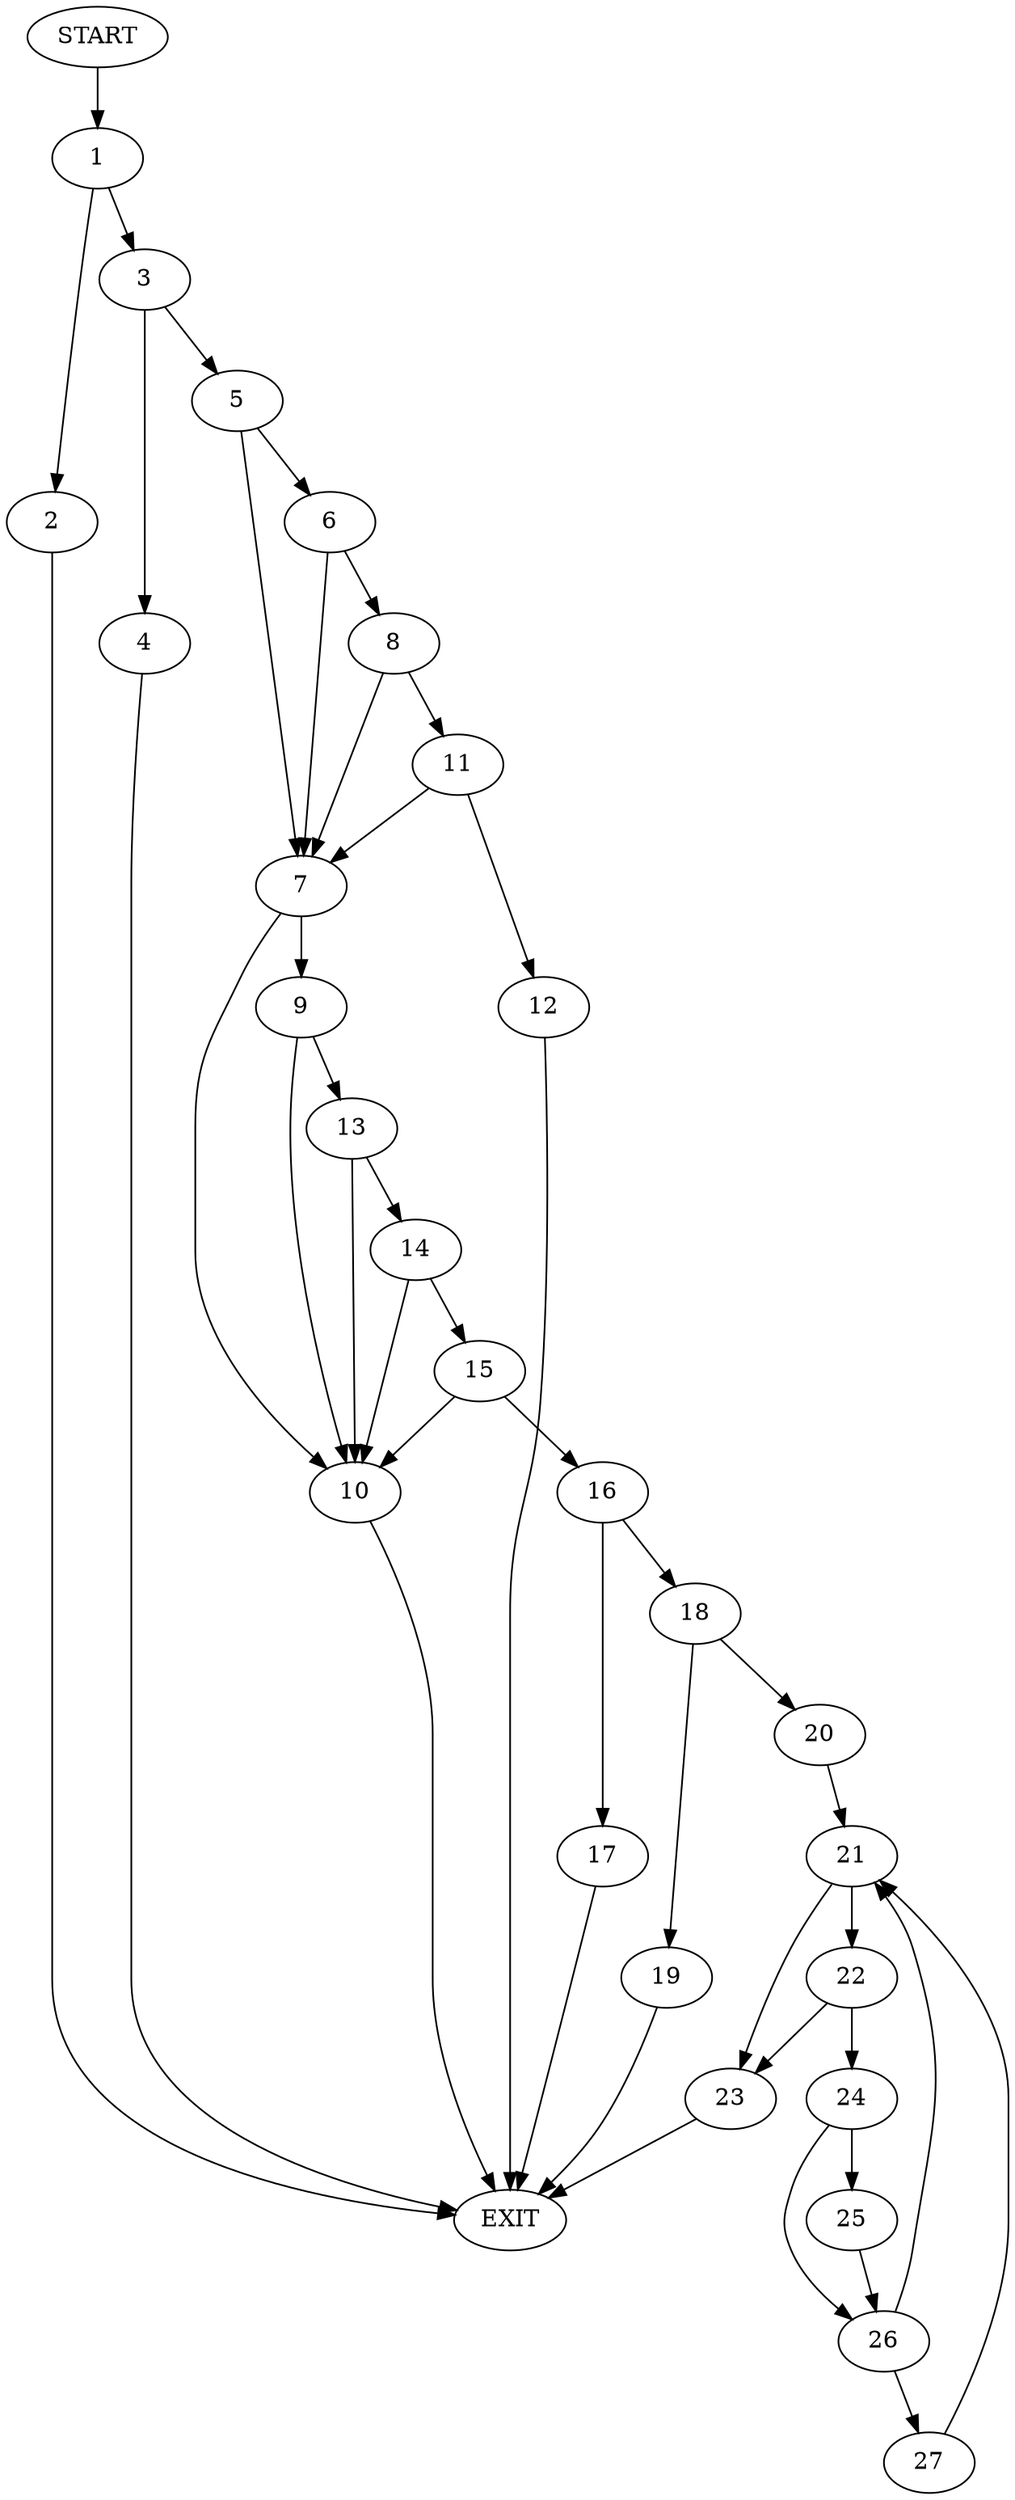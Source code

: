 digraph {
0 [label="START"]
28 [label="EXIT"]
0 -> 1
1 -> 2
1 -> 3
3 -> 4
3 -> 5
2 -> 28
4 -> 28
5 -> 6
5 -> 7
6 -> 8
6 -> 7
7 -> 9
7 -> 10
8 -> 11
8 -> 7
11 -> 12
11 -> 7
12 -> 28
9 -> 13
9 -> 10
10 -> 28
13 -> 10
13 -> 14
14 -> 10
14 -> 15
15 -> 16
15 -> 10
16 -> 17
16 -> 18
18 -> 19
18 -> 20
17 -> 28
19 -> 28
20 -> 21
21 -> 22
21 -> 23
23 -> 28
22 -> 23
22 -> 24
24 -> 25
24 -> 26
25 -> 26
26 -> 27
26 -> 21
27 -> 21
}
